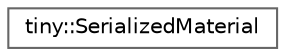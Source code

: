 digraph "Graphical Class Hierarchy"
{
 // LATEX_PDF_SIZE
  bgcolor="transparent";
  edge [fontname=Helvetica,fontsize=10,labelfontname=Helvetica,labelfontsize=10];
  node [fontname=Helvetica,fontsize=10,shape=box,height=0.2,width=0.4];
  rankdir="LR";
  Node0 [id="Node000000",label="tiny::SerializedMaterial",height=0.2,width=0.4,color="grey40", fillcolor="white", style="filled",URL="$structtiny_1_1_serialized_material.html",tooltip=" "];
}
